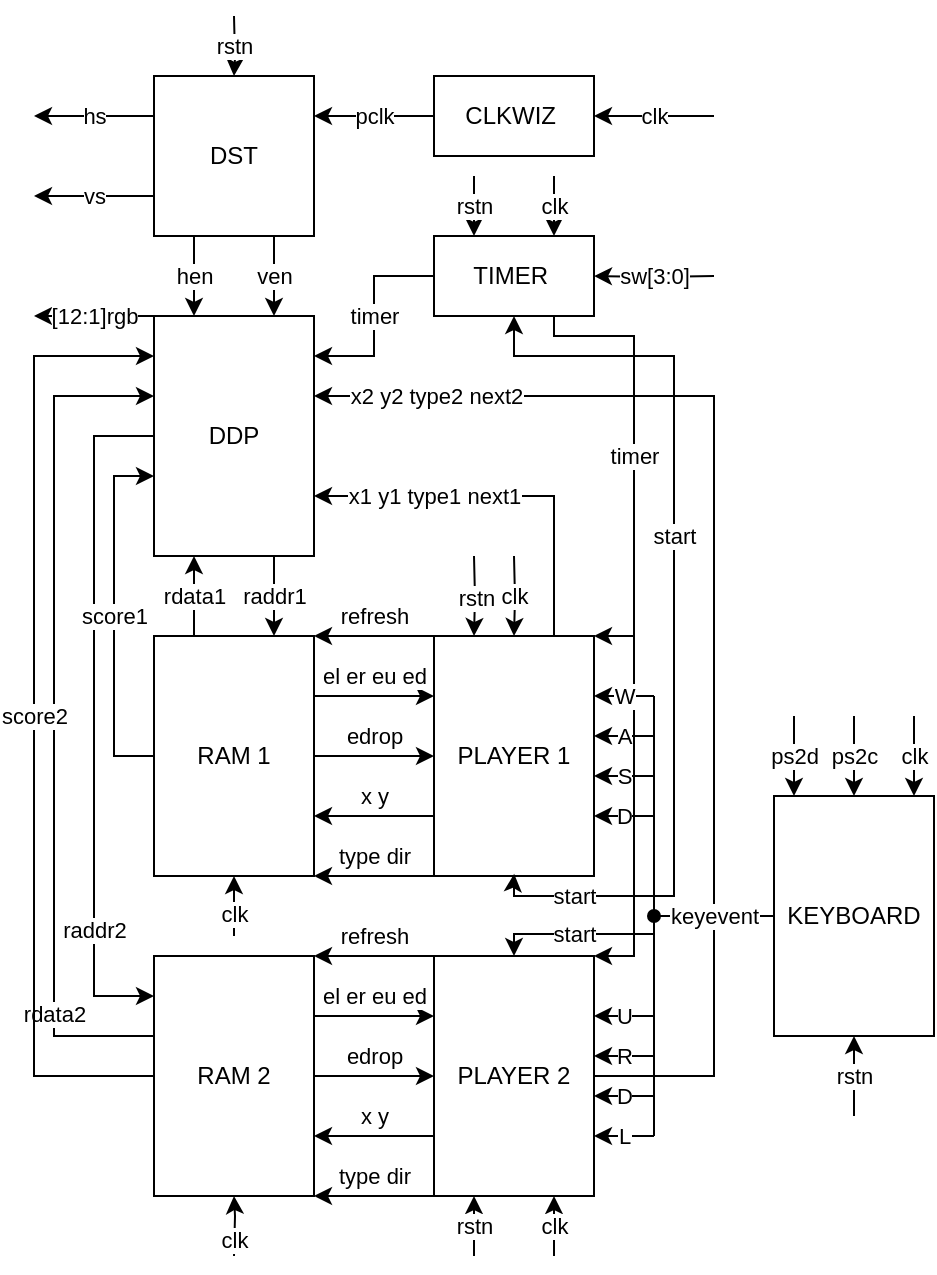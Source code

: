 <mxfile version="20.6.0" type="github">
  <diagram id="45gjmZU5WHnOV5znpadK" name="第 1 页">
    <mxGraphModel dx="926" dy="487" grid="1" gridSize="10" guides="1" tooltips="1" connect="1" arrows="1" fold="1" page="0" pageScale="1" pageWidth="827" pageHeight="1169" math="0" shadow="0">
      <root>
        <mxCell id="0" />
        <mxCell id="1" parent="0" />
        <mxCell id="rny_6DAlQ2isrD7WBN-F-13" style="edgeStyle=orthogonalEdgeStyle;rounded=0;orthogonalLoop=1;jettySize=auto;html=1;exitX=0.75;exitY=1;exitDx=0;exitDy=0;entryX=1;entryY=0;entryDx=0;entryDy=0;" edge="1" parent="1" source="rny_6DAlQ2isrD7WBN-F-3" target="PTadkcQ9bA5JcgTdEHjo-43">
          <mxGeometry relative="1" as="geometry">
            <Array as="points">
              <mxPoint x="460" y="210" />
              <mxPoint x="500" y="210" />
              <mxPoint x="500" y="520" />
            </Array>
          </mxGeometry>
        </mxCell>
        <mxCell id="PTadkcQ9bA5JcgTdEHjo-15" value="[12:1]rgb" style="edgeStyle=orthogonalEdgeStyle;rounded=0;orthogonalLoop=1;jettySize=auto;html=1;" parent="1" source="PTadkcQ9bA5JcgTdEHjo-2" edge="1">
          <mxGeometry relative="1" as="geometry">
            <mxPoint x="200" y="200" as="targetPoint" />
            <Array as="points">
              <mxPoint x="260" y="200" />
              <mxPoint x="260" y="200" />
            </Array>
          </mxGeometry>
        </mxCell>
        <mxCell id="PTadkcQ9bA5JcgTdEHjo-18" value="raddr2" style="edgeStyle=orthogonalEdgeStyle;rounded=0;orthogonalLoop=1;jettySize=auto;html=1;" parent="1" source="PTadkcQ9bA5JcgTdEHjo-2" target="PTadkcQ9bA5JcgTdEHjo-46" edge="1">
          <mxGeometry x="0.629" relative="1" as="geometry">
            <Array as="points">
              <mxPoint x="230" y="260" />
              <mxPoint x="230" y="540" />
            </Array>
            <mxPoint as="offset" />
          </mxGeometry>
        </mxCell>
        <mxCell id="PTadkcQ9bA5JcgTdEHjo-19" value="raddr1" style="edgeStyle=orthogonalEdgeStyle;rounded=0;orthogonalLoop=1;jettySize=auto;html=1;entryX=0.75;entryY=0;entryDx=0;entryDy=0;" parent="1" source="PTadkcQ9bA5JcgTdEHjo-2" target="PTadkcQ9bA5JcgTdEHjo-45" edge="1">
          <mxGeometry relative="1" as="geometry">
            <mxPoint x="500" y="250" as="sourcePoint" />
            <Array as="points">
              <mxPoint x="320" y="330" />
              <mxPoint x="320" y="330" />
            </Array>
            <mxPoint as="offset" />
          </mxGeometry>
        </mxCell>
        <mxCell id="PTadkcQ9bA5JcgTdEHjo-2" value="DDP" style="rounded=0;whiteSpace=wrap;html=1;" parent="1" vertex="1">
          <mxGeometry x="260" y="200" width="80" height="120" as="geometry" />
        </mxCell>
        <mxCell id="PTadkcQ9bA5JcgTdEHjo-16" value="rdata1" style="edgeStyle=orthogonalEdgeStyle;rounded=0;orthogonalLoop=1;jettySize=auto;html=1;" parent="1" source="PTadkcQ9bA5JcgTdEHjo-45" target="PTadkcQ9bA5JcgTdEHjo-2" edge="1">
          <mxGeometry relative="1" as="geometry">
            <Array as="points">
              <mxPoint x="280" y="340" />
              <mxPoint x="280" y="340" />
            </Array>
            <mxPoint as="offset" />
          </mxGeometry>
        </mxCell>
        <mxCell id="PTadkcQ9bA5JcgTdEHjo-17" value="rdata2" style="edgeStyle=orthogonalEdgeStyle;rounded=0;orthogonalLoop=1;jettySize=auto;html=1;" parent="1" source="PTadkcQ9bA5JcgTdEHjo-46" target="PTadkcQ9bA5JcgTdEHjo-2" edge="1">
          <mxGeometry x="-0.706" relative="1" as="geometry">
            <mxPoint x="420" y="320" as="targetPoint" />
            <Array as="points">
              <mxPoint x="210" y="560" />
              <mxPoint x="210" y="240" />
            </Array>
            <mxPoint as="offset" />
          </mxGeometry>
        </mxCell>
        <mxCell id="PTadkcQ9bA5JcgTdEHjo-29" value="A" style="edgeStyle=orthogonalEdgeStyle;rounded=0;orthogonalLoop=1;jettySize=auto;html=1;" parent="1" target="PTadkcQ9bA5JcgTdEHjo-4" edge="1">
          <mxGeometry relative="1" as="geometry">
            <mxPoint x="600" y="420" as="targetPoint" />
            <mxPoint x="510" y="410" as="sourcePoint" />
            <Array as="points">
              <mxPoint x="500" y="410" />
              <mxPoint x="500" y="410" />
            </Array>
          </mxGeometry>
        </mxCell>
        <mxCell id="PTadkcQ9bA5JcgTdEHjo-52" value="x y" style="edgeStyle=orthogonalEdgeStyle;rounded=0;orthogonalLoop=1;jettySize=auto;html=1;exitX=0;exitY=0.75;exitDx=0;exitDy=0;entryX=1;entryY=0.75;entryDx=0;entryDy=0;" parent="1" source="PTadkcQ9bA5JcgTdEHjo-4" target="PTadkcQ9bA5JcgTdEHjo-45" edge="1">
          <mxGeometry y="-10" relative="1" as="geometry">
            <mxPoint as="offset" />
          </mxGeometry>
        </mxCell>
        <mxCell id="PTadkcQ9bA5JcgTdEHjo-54" value="type dir" style="edgeStyle=orthogonalEdgeStyle;rounded=0;orthogonalLoop=1;jettySize=auto;html=1;exitX=0;exitY=1;exitDx=0;exitDy=0;entryX=1;entryY=1;entryDx=0;entryDy=0;" parent="1" source="PTadkcQ9bA5JcgTdEHjo-4" target="PTadkcQ9bA5JcgTdEHjo-45" edge="1">
          <mxGeometry y="-10" relative="1" as="geometry">
            <Array as="points">
              <mxPoint x="370" y="480" />
              <mxPoint x="370" y="480" />
            </Array>
            <mxPoint as="offset" />
          </mxGeometry>
        </mxCell>
        <mxCell id="PTadkcQ9bA5JcgTdEHjo-57" value="refresh" style="edgeStyle=orthogonalEdgeStyle;rounded=0;orthogonalLoop=1;jettySize=auto;html=1;exitX=0;exitY=0;exitDx=0;exitDy=0;entryX=1;entryY=0;entryDx=0;entryDy=0;" parent="1" source="PTadkcQ9bA5JcgTdEHjo-4" target="PTadkcQ9bA5JcgTdEHjo-45" edge="1">
          <mxGeometry y="-10" relative="1" as="geometry">
            <Array as="points">
              <mxPoint x="370" y="360" />
              <mxPoint x="370" y="360" />
            </Array>
            <mxPoint as="offset" />
          </mxGeometry>
        </mxCell>
        <mxCell id="PTadkcQ9bA5JcgTdEHjo-66" value="x1 y1 type1 next1" style="edgeStyle=orthogonalEdgeStyle;rounded=0;orthogonalLoop=1;jettySize=auto;html=1;entryX=1;entryY=0.75;entryDx=0;entryDy=0;" parent="1" source="PTadkcQ9bA5JcgTdEHjo-4" target="PTadkcQ9bA5JcgTdEHjo-2" edge="1">
          <mxGeometry x="0.368" relative="1" as="geometry">
            <Array as="points">
              <mxPoint x="460" y="290" />
            </Array>
            <mxPoint as="offset" />
          </mxGeometry>
        </mxCell>
        <mxCell id="PTadkcQ9bA5JcgTdEHjo-4" value="PLAYER 1" style="rounded=0;whiteSpace=wrap;html=1;" parent="1" vertex="1">
          <mxGeometry x="400" y="360" width="80" height="120" as="geometry" />
        </mxCell>
        <mxCell id="PTadkcQ9bA5JcgTdEHjo-24" value="clk" style="edgeStyle=orthogonalEdgeStyle;rounded=0;orthogonalLoop=1;jettySize=auto;html=1;" parent="1" target="PTadkcQ9bA5JcgTdEHjo-5" edge="1">
          <mxGeometry relative="1" as="geometry">
            <mxPoint x="700" y="400.143" as="targetPoint" />
            <mxPoint x="640" y="400" as="sourcePoint" />
            <Array as="points">
              <mxPoint x="640" y="430" />
              <mxPoint x="640" y="430" />
            </Array>
          </mxGeometry>
        </mxCell>
        <mxCell id="PTadkcQ9bA5JcgTdEHjo-27" value="ps2d" style="edgeStyle=orthogonalEdgeStyle;rounded=0;orthogonalLoop=1;jettySize=auto;html=1;" parent="1" target="PTadkcQ9bA5JcgTdEHjo-5" edge="1">
          <mxGeometry relative="1" as="geometry">
            <mxPoint x="650" y="440" as="targetPoint" />
            <mxPoint x="580" y="400" as="sourcePoint" />
            <Array as="points">
              <mxPoint x="580" y="420" />
              <mxPoint x="580" y="420" />
            </Array>
          </mxGeometry>
        </mxCell>
        <mxCell id="PTadkcQ9bA5JcgTdEHjo-5" value="KEYBOARD" style="rounded=0;whiteSpace=wrap;html=1;" parent="1" vertex="1">
          <mxGeometry x="570" y="440" width="80" height="120" as="geometry" />
        </mxCell>
        <mxCell id="PTadkcQ9bA5JcgTdEHjo-7" value="hen" style="edgeStyle=orthogonalEdgeStyle;rounded=0;orthogonalLoop=1;jettySize=auto;html=1;exitX=0.25;exitY=1;exitDx=0;exitDy=0;entryX=0.25;entryY=0;entryDx=0;entryDy=0;" parent="1" source="PTadkcQ9bA5JcgTdEHjo-6" target="PTadkcQ9bA5JcgTdEHjo-2" edge="1">
          <mxGeometry relative="1" as="geometry" />
        </mxCell>
        <mxCell id="PTadkcQ9bA5JcgTdEHjo-8" value="ven" style="edgeStyle=orthogonalEdgeStyle;rounded=0;orthogonalLoop=1;jettySize=auto;html=1;exitX=0.75;exitY=1;exitDx=0;exitDy=0;entryX=0.75;entryY=0;entryDx=0;entryDy=0;" parent="1" source="PTadkcQ9bA5JcgTdEHjo-6" target="PTadkcQ9bA5JcgTdEHjo-2" edge="1">
          <mxGeometry relative="1" as="geometry" />
        </mxCell>
        <mxCell id="PTadkcQ9bA5JcgTdEHjo-9" value="hs" style="edgeStyle=orthogonalEdgeStyle;rounded=0;orthogonalLoop=1;jettySize=auto;html=1;" parent="1" source="PTadkcQ9bA5JcgTdEHjo-6" edge="1">
          <mxGeometry relative="1" as="geometry">
            <mxPoint x="200" y="100" as="targetPoint" />
            <Array as="points">
              <mxPoint x="250" y="100" />
              <mxPoint x="250" y="100" />
            </Array>
          </mxGeometry>
        </mxCell>
        <mxCell id="PTadkcQ9bA5JcgTdEHjo-10" value="vs" style="edgeStyle=orthogonalEdgeStyle;rounded=0;orthogonalLoop=1;jettySize=auto;html=1;" parent="1" source="PTadkcQ9bA5JcgTdEHjo-6" edge="1">
          <mxGeometry relative="1" as="geometry">
            <mxPoint x="200" y="140" as="targetPoint" />
            <Array as="points">
              <mxPoint x="240" y="140" />
              <mxPoint x="240" y="140" />
            </Array>
          </mxGeometry>
        </mxCell>
        <mxCell id="PTadkcQ9bA5JcgTdEHjo-11" value="pclk" style="edgeStyle=orthogonalEdgeStyle;rounded=0;orthogonalLoop=1;jettySize=auto;html=1;" parent="1" source="PTadkcQ9bA5JcgTdEHjo-38" target="PTadkcQ9bA5JcgTdEHjo-6" edge="1">
          <mxGeometry relative="1" as="geometry">
            <mxPoint x="220" y="100.19" as="targetPoint" />
            <mxPoint x="220" y="100" as="sourcePoint" />
            <Array as="points">
              <mxPoint x="360" y="100" />
              <mxPoint x="360" y="100" />
            </Array>
          </mxGeometry>
        </mxCell>
        <mxCell id="PTadkcQ9bA5JcgTdEHjo-6" value="DST" style="rounded=0;whiteSpace=wrap;html=1;" parent="1" vertex="1">
          <mxGeometry x="260" y="80" width="80" height="80" as="geometry" />
        </mxCell>
        <mxCell id="PTadkcQ9bA5JcgTdEHjo-14" value="rstn" style="edgeStyle=orthogonalEdgeStyle;rounded=0;orthogonalLoop=1;jettySize=auto;html=1;" parent="1" target="PTadkcQ9bA5JcgTdEHjo-6" edge="1">
          <mxGeometry relative="1" as="geometry">
            <mxPoint x="380" y="180" as="targetPoint" />
            <mxPoint x="300" y="50" as="sourcePoint" />
          </mxGeometry>
        </mxCell>
        <mxCell id="PTadkcQ9bA5JcgTdEHjo-25" value="rstn" style="edgeStyle=orthogonalEdgeStyle;rounded=0;orthogonalLoop=1;jettySize=auto;html=1;" parent="1" target="PTadkcQ9bA5JcgTdEHjo-5" edge="1">
          <mxGeometry relative="1" as="geometry">
            <mxPoint x="610" y="600" as="sourcePoint" />
            <Array as="points">
              <mxPoint x="610" y="580" />
              <mxPoint x="610" y="580" />
            </Array>
          </mxGeometry>
        </mxCell>
        <mxCell id="PTadkcQ9bA5JcgTdEHjo-26" value="ps2c" style="edgeStyle=orthogonalEdgeStyle;rounded=0;orthogonalLoop=1;jettySize=auto;html=1;" parent="1" target="PTadkcQ9bA5JcgTdEHjo-5" edge="1">
          <mxGeometry relative="1" as="geometry">
            <mxPoint x="610" y="400" as="sourcePoint" />
            <Array as="points">
              <mxPoint x="610" y="410" />
            </Array>
          </mxGeometry>
        </mxCell>
        <mxCell id="PTadkcQ9bA5JcgTdEHjo-30" value="S" style="edgeStyle=orthogonalEdgeStyle;rounded=0;orthogonalLoop=1;jettySize=auto;html=1;" parent="1" target="PTadkcQ9bA5JcgTdEHjo-4" edge="1">
          <mxGeometry relative="1" as="geometry">
            <mxPoint x="480" y="390" as="targetPoint" />
            <mxPoint x="510" y="430" as="sourcePoint" />
            <Array as="points">
              <mxPoint x="500" y="430" />
              <mxPoint x="500" y="430" />
            </Array>
          </mxGeometry>
        </mxCell>
        <mxCell id="PTadkcQ9bA5JcgTdEHjo-31" value="D" style="edgeStyle=orthogonalEdgeStyle;rounded=0;orthogonalLoop=1;jettySize=auto;html=1;" parent="1" target="PTadkcQ9bA5JcgTdEHjo-4" edge="1">
          <mxGeometry relative="1" as="geometry">
            <mxPoint x="480" y="390" as="targetPoint" />
            <mxPoint x="510" y="450" as="sourcePoint" />
            <Array as="points">
              <mxPoint x="500" y="450" />
              <mxPoint x="500" y="450" />
            </Array>
          </mxGeometry>
        </mxCell>
        <mxCell id="PTadkcQ9bA5JcgTdEHjo-33" value="U" style="edgeStyle=orthogonalEdgeStyle;rounded=0;orthogonalLoop=1;jettySize=auto;html=1;" parent="1" edge="1">
          <mxGeometry relative="1" as="geometry">
            <mxPoint x="480" y="550.0" as="targetPoint" />
            <mxPoint x="510" y="550" as="sourcePoint" />
            <Array as="points">
              <mxPoint x="500" y="550" />
              <mxPoint x="500" y="550" />
            </Array>
          </mxGeometry>
        </mxCell>
        <mxCell id="PTadkcQ9bA5JcgTdEHjo-34" value="L" style="edgeStyle=orthogonalEdgeStyle;rounded=0;orthogonalLoop=1;jettySize=auto;html=1;" parent="1" edge="1">
          <mxGeometry relative="1" as="geometry">
            <mxPoint x="480" y="610" as="targetPoint" />
            <mxPoint x="510" y="610" as="sourcePoint" />
            <Array as="points">
              <mxPoint x="500" y="610" />
              <mxPoint x="500" y="610" />
            </Array>
          </mxGeometry>
        </mxCell>
        <mxCell id="PTadkcQ9bA5JcgTdEHjo-35" value="D" style="edgeStyle=orthogonalEdgeStyle;rounded=0;orthogonalLoop=1;jettySize=auto;html=1;" parent="1" edge="1">
          <mxGeometry relative="1" as="geometry">
            <mxPoint x="480" y="590" as="targetPoint" />
            <mxPoint x="510" y="590" as="sourcePoint" />
            <Array as="points">
              <mxPoint x="500" y="590" />
              <mxPoint x="500" y="590" />
            </Array>
          </mxGeometry>
        </mxCell>
        <mxCell id="PTadkcQ9bA5JcgTdEHjo-36" value="W" style="edgeStyle=orthogonalEdgeStyle;rounded=0;orthogonalLoop=1;jettySize=auto;html=1;" parent="1" target="PTadkcQ9bA5JcgTdEHjo-4" edge="1">
          <mxGeometry relative="1" as="geometry">
            <mxPoint x="480" y="390" as="targetPoint" />
            <mxPoint x="510" y="390" as="sourcePoint" />
            <Array as="points">
              <mxPoint x="490" y="390" />
              <mxPoint x="490" y="390" />
            </Array>
          </mxGeometry>
        </mxCell>
        <mxCell id="PTadkcQ9bA5JcgTdEHjo-37" value="R" style="edgeStyle=orthogonalEdgeStyle;rounded=0;orthogonalLoop=1;jettySize=auto;html=1;" parent="1" edge="1">
          <mxGeometry relative="1" as="geometry">
            <mxPoint x="480" y="570" as="targetPoint" />
            <mxPoint x="510" y="570" as="sourcePoint" />
            <Array as="points">
              <mxPoint x="500" y="570" />
              <mxPoint x="500" y="570" />
            </Array>
          </mxGeometry>
        </mxCell>
        <mxCell id="PTadkcQ9bA5JcgTdEHjo-38" value="CLKWIZ&amp;nbsp;" style="rounded=0;whiteSpace=wrap;html=1;" parent="1" vertex="1">
          <mxGeometry x="400" y="80" width="80" height="40" as="geometry" />
        </mxCell>
        <mxCell id="PTadkcQ9bA5JcgTdEHjo-42" value="clk" style="edgeStyle=orthogonalEdgeStyle;rounded=0;orthogonalLoop=1;jettySize=auto;html=1;" parent="1" target="PTadkcQ9bA5JcgTdEHjo-38" edge="1">
          <mxGeometry relative="1" as="geometry">
            <mxPoint x="540" y="100" as="sourcePoint" />
            <Array as="points">
              <mxPoint x="540" y="100" />
            </Array>
          </mxGeometry>
        </mxCell>
        <mxCell id="PTadkcQ9bA5JcgTdEHjo-53" value="x y" style="edgeStyle=orthogonalEdgeStyle;rounded=0;orthogonalLoop=1;jettySize=auto;html=1;exitX=0;exitY=0.75;exitDx=0;exitDy=0;entryX=1;entryY=0.75;entryDx=0;entryDy=0;" parent="1" source="PTadkcQ9bA5JcgTdEHjo-43" target="PTadkcQ9bA5JcgTdEHjo-46" edge="1">
          <mxGeometry y="-10" relative="1" as="geometry">
            <mxPoint as="offset" />
          </mxGeometry>
        </mxCell>
        <mxCell id="PTadkcQ9bA5JcgTdEHjo-58" value="refresh" style="edgeStyle=orthogonalEdgeStyle;rounded=0;orthogonalLoop=1;jettySize=auto;html=1;" parent="1" source="PTadkcQ9bA5JcgTdEHjo-43" target="PTadkcQ9bA5JcgTdEHjo-46" edge="1">
          <mxGeometry y="-10" relative="1" as="geometry">
            <Array as="points">
              <mxPoint x="370" y="520" />
              <mxPoint x="370" y="520" />
            </Array>
            <mxPoint as="offset" />
          </mxGeometry>
        </mxCell>
        <mxCell id="PTadkcQ9bA5JcgTdEHjo-67" value="x2 y2 type2 next2" style="edgeStyle=orthogonalEdgeStyle;rounded=0;orthogonalLoop=1;jettySize=auto;html=1;" parent="1" source="PTadkcQ9bA5JcgTdEHjo-43" target="PTadkcQ9bA5JcgTdEHjo-2" edge="1">
          <mxGeometry x="0.797" relative="1" as="geometry">
            <Array as="points">
              <mxPoint x="540" y="580" />
              <mxPoint x="540" y="240" />
            </Array>
            <mxPoint as="offset" />
          </mxGeometry>
        </mxCell>
        <mxCell id="PTadkcQ9bA5JcgTdEHjo-43" value="PLAYER 2" style="rounded=0;whiteSpace=wrap;html=1;" parent="1" vertex="1">
          <mxGeometry x="400" y="520" width="80" height="120" as="geometry" />
        </mxCell>
        <mxCell id="PTadkcQ9bA5JcgTdEHjo-44" value="" style="endArrow=none;html=1;rounded=0;" parent="1" edge="1">
          <mxGeometry width="50" height="50" relative="1" as="geometry">
            <mxPoint x="510" y="610" as="sourcePoint" />
            <mxPoint x="510" y="390" as="targetPoint" />
          </mxGeometry>
        </mxCell>
        <mxCell id="PTadkcQ9bA5JcgTdEHjo-47" value="el er eu ed" style="edgeStyle=orthogonalEdgeStyle;rounded=0;orthogonalLoop=1;jettySize=auto;html=1;exitX=1;exitY=0.25;exitDx=0;exitDy=0;entryX=0;entryY=0.25;entryDx=0;entryDy=0;" parent="1" source="PTadkcQ9bA5JcgTdEHjo-45" target="PTadkcQ9bA5JcgTdEHjo-4" edge="1">
          <mxGeometry y="10" relative="1" as="geometry">
            <mxPoint as="offset" />
          </mxGeometry>
        </mxCell>
        <mxCell id="PTadkcQ9bA5JcgTdEHjo-49" value="edrop" style="edgeStyle=orthogonalEdgeStyle;rounded=0;orthogonalLoop=1;jettySize=auto;html=1;exitX=1;exitY=0.5;exitDx=0;exitDy=0;entryX=0;entryY=0.5;entryDx=0;entryDy=0;" parent="1" source="PTadkcQ9bA5JcgTdEHjo-45" target="PTadkcQ9bA5JcgTdEHjo-4" edge="1">
          <mxGeometry y="10" relative="1" as="geometry">
            <mxPoint as="offset" />
          </mxGeometry>
        </mxCell>
        <mxCell id="PTadkcQ9bA5JcgTdEHjo-73" value="score1" style="edgeStyle=orthogonalEdgeStyle;shape=connector;rounded=0;orthogonalLoop=1;jettySize=auto;html=1;exitX=0;exitY=0.5;exitDx=0;exitDy=0;labelBackgroundColor=default;strokeColor=default;fontFamily=Helvetica;fontSize=11;fontColor=default;endArrow=classic;" parent="1" source="PTadkcQ9bA5JcgTdEHjo-45" target="PTadkcQ9bA5JcgTdEHjo-2" edge="1">
          <mxGeometry relative="1" as="geometry">
            <mxPoint x="200" y="420" as="targetPoint" />
            <Array as="points">
              <mxPoint x="240" y="420" />
              <mxPoint x="240" y="280" />
            </Array>
          </mxGeometry>
        </mxCell>
        <mxCell id="PTadkcQ9bA5JcgTdEHjo-45" value="RAM 1" style="rounded=0;whiteSpace=wrap;html=1;" parent="1" vertex="1">
          <mxGeometry x="260" y="360" width="80" height="120" as="geometry" />
        </mxCell>
        <mxCell id="PTadkcQ9bA5JcgTdEHjo-74" value="score2" style="edgeStyle=orthogonalEdgeStyle;shape=connector;rounded=0;orthogonalLoop=1;jettySize=auto;html=1;exitX=0;exitY=0.5;exitDx=0;exitDy=0;labelBackgroundColor=default;strokeColor=default;fontFamily=Helvetica;fontSize=11;fontColor=default;endArrow=classic;" parent="1" source="PTadkcQ9bA5JcgTdEHjo-46" target="PTadkcQ9bA5JcgTdEHjo-2" edge="1">
          <mxGeometry relative="1" as="geometry">
            <mxPoint x="200" y="580" as="targetPoint" />
            <Array as="points">
              <mxPoint x="200" y="580" />
              <mxPoint x="200" y="220" />
            </Array>
          </mxGeometry>
        </mxCell>
        <mxCell id="PTadkcQ9bA5JcgTdEHjo-46" value="RAM 2" style="rounded=0;whiteSpace=wrap;html=1;" parent="1" vertex="1">
          <mxGeometry x="260" y="520" width="80" height="120" as="geometry" />
        </mxCell>
        <mxCell id="PTadkcQ9bA5JcgTdEHjo-50" value="el er eu ed" style="edgeStyle=orthogonalEdgeStyle;rounded=0;orthogonalLoop=1;jettySize=auto;html=1;" parent="1" source="PTadkcQ9bA5JcgTdEHjo-46" target="PTadkcQ9bA5JcgTdEHjo-43" edge="1">
          <mxGeometry y="10" relative="1" as="geometry">
            <mxPoint x="340" y="390" as="sourcePoint" />
            <mxPoint x="400" y="390" as="targetPoint" />
            <Array as="points">
              <mxPoint x="370" y="550" />
              <mxPoint x="370" y="550" />
            </Array>
            <mxPoint as="offset" />
          </mxGeometry>
        </mxCell>
        <mxCell id="PTadkcQ9bA5JcgTdEHjo-51" value="edrop" style="edgeStyle=orthogonalEdgeStyle;rounded=0;orthogonalLoop=1;jettySize=auto;html=1;" parent="1" source="PTadkcQ9bA5JcgTdEHjo-46" target="PTadkcQ9bA5JcgTdEHjo-43" edge="1">
          <mxGeometry y="10" relative="1" as="geometry">
            <mxPoint x="340" y="579.71" as="sourcePoint" />
            <mxPoint x="400" y="579.71" as="targetPoint" />
            <mxPoint as="offset" />
          </mxGeometry>
        </mxCell>
        <mxCell id="PTadkcQ9bA5JcgTdEHjo-55" value="type dir" style="edgeStyle=orthogonalEdgeStyle;rounded=0;orthogonalLoop=1;jettySize=auto;html=1;exitX=0;exitY=1;exitDx=0;exitDy=0;" parent="1" source="PTadkcQ9bA5JcgTdEHjo-43" edge="1">
          <mxGeometry y="-10" relative="1" as="geometry">
            <mxPoint x="400" y="480" as="sourcePoint" />
            <mxPoint x="340" y="640" as="targetPoint" />
            <Array as="points">
              <mxPoint x="390" y="640" />
              <mxPoint x="390" y="640" />
            </Array>
            <mxPoint as="offset" />
          </mxGeometry>
        </mxCell>
        <mxCell id="PTadkcQ9bA5JcgTdEHjo-60" value="clk" style="edgeStyle=orthogonalEdgeStyle;rounded=0;orthogonalLoop=1;jettySize=auto;html=1;" parent="1" target="PTadkcQ9bA5JcgTdEHjo-4" edge="1">
          <mxGeometry relative="1" as="geometry">
            <mxPoint x="440" y="320" as="sourcePoint" />
          </mxGeometry>
        </mxCell>
        <mxCell id="PTadkcQ9bA5JcgTdEHjo-62" value="rstn" style="edgeStyle=orthogonalEdgeStyle;rounded=0;orthogonalLoop=1;jettySize=auto;html=1;entryX=0.75;entryY=0;entryDx=0;entryDy=0;" parent="1" edge="1">
          <mxGeometry relative="1" as="geometry">
            <mxPoint x="420" y="320" as="sourcePoint" />
            <mxPoint x="420" y="360" as="targetPoint" />
          </mxGeometry>
        </mxCell>
        <mxCell id="PTadkcQ9bA5JcgTdEHjo-63" value="clk" style="edgeStyle=orthogonalEdgeStyle;rounded=0;orthogonalLoop=1;jettySize=auto;html=1;entryX=0.75;entryY=1;entryDx=0;entryDy=0;" parent="1" target="PTadkcQ9bA5JcgTdEHjo-43" edge="1">
          <mxGeometry relative="1" as="geometry">
            <mxPoint x="460" y="670" as="sourcePoint" />
            <mxPoint x="459.76" y="690" as="targetPoint" />
          </mxGeometry>
        </mxCell>
        <mxCell id="PTadkcQ9bA5JcgTdEHjo-64" value="rstn" style="edgeStyle=orthogonalEdgeStyle;rounded=0;orthogonalLoop=1;jettySize=auto;html=1;entryX=0.25;entryY=1;entryDx=0;entryDy=0;" parent="1" target="PTadkcQ9bA5JcgTdEHjo-43" edge="1">
          <mxGeometry relative="1" as="geometry">
            <mxPoint x="420" y="670" as="sourcePoint" />
            <mxPoint x="419.76" y="690" as="targetPoint" />
          </mxGeometry>
        </mxCell>
        <mxCell id="PTadkcQ9bA5JcgTdEHjo-68" value="clk" style="edgeStyle=orthogonalEdgeStyle;rounded=0;orthogonalLoop=1;jettySize=auto;html=1;" parent="1" target="PTadkcQ9bA5JcgTdEHjo-45" edge="1">
          <mxGeometry x="-0.25" relative="1" as="geometry">
            <mxPoint x="300" y="510" as="sourcePoint" />
            <Array as="points">
              <mxPoint x="300" y="500" />
            </Array>
            <mxPoint as="offset" />
          </mxGeometry>
        </mxCell>
        <mxCell id="PTadkcQ9bA5JcgTdEHjo-69" value="clk" style="edgeStyle=orthogonalEdgeStyle;rounded=0;orthogonalLoop=1;jettySize=auto;html=1;" parent="1" target="PTadkcQ9bA5JcgTdEHjo-46" edge="1">
          <mxGeometry x="-0.429" relative="1" as="geometry">
            <mxPoint x="300" y="670" as="sourcePoint" />
            <mxPoint x="299.78" y="640" as="targetPoint" />
            <Array as="points" />
            <mxPoint as="offset" />
          </mxGeometry>
        </mxCell>
        <mxCell id="rny_6DAlQ2isrD7WBN-F-1" value="start" style="edgeStyle=orthogonalEdgeStyle;rounded=0;orthogonalLoop=1;jettySize=auto;html=1;entryX=0.501;entryY=0.991;entryDx=0;entryDy=0;entryPerimeter=0;" edge="1" parent="1" target="PTadkcQ9bA5JcgTdEHjo-4">
          <mxGeometry relative="1" as="geometry">
            <mxPoint x="440" y="481" as="targetPoint" />
            <mxPoint x="510" y="490" as="sourcePoint" />
            <Array as="points">
              <mxPoint x="440" y="490" />
              <mxPoint x="440" y="480" />
            </Array>
          </mxGeometry>
        </mxCell>
        <mxCell id="rny_6DAlQ2isrD7WBN-F-2" value="start" style="edgeStyle=orthogonalEdgeStyle;rounded=0;orthogonalLoop=1;jettySize=auto;html=1;" edge="1" parent="1">
          <mxGeometry relative="1" as="geometry">
            <mxPoint x="440" y="520" as="targetPoint" />
            <mxPoint x="510" y="509" as="sourcePoint" />
            <Array as="points">
              <mxPoint x="440" y="509" />
              <mxPoint x="440" y="520" />
            </Array>
          </mxGeometry>
        </mxCell>
        <mxCell id="rny_6DAlQ2isrD7WBN-F-5" value="timer" style="edgeStyle=orthogonalEdgeStyle;rounded=0;orthogonalLoop=1;jettySize=auto;html=1;exitX=0;exitY=0.5;exitDx=0;exitDy=0;" edge="1" parent="1" source="rny_6DAlQ2isrD7WBN-F-3" target="PTadkcQ9bA5JcgTdEHjo-2">
          <mxGeometry relative="1" as="geometry">
            <Array as="points">
              <mxPoint x="370" y="180" />
              <mxPoint x="370" y="220" />
            </Array>
          </mxGeometry>
        </mxCell>
        <mxCell id="rny_6DAlQ2isrD7WBN-F-12" value="timer" style="edgeStyle=orthogonalEdgeStyle;rounded=0;orthogonalLoop=1;jettySize=auto;html=1;exitX=0.75;exitY=1;exitDx=0;exitDy=0;entryX=1;entryY=0;entryDx=0;entryDy=0;" edge="1" parent="1" source="rny_6DAlQ2isrD7WBN-F-3" target="PTadkcQ9bA5JcgTdEHjo-4">
          <mxGeometry x="-0.0" relative="1" as="geometry">
            <Array as="points">
              <mxPoint x="460" y="210" />
              <mxPoint x="500" y="210" />
              <mxPoint x="500" y="360" />
            </Array>
            <mxPoint as="offset" />
          </mxGeometry>
        </mxCell>
        <mxCell id="rny_6DAlQ2isrD7WBN-F-3" value="TIMER&amp;nbsp;" style="rounded=0;whiteSpace=wrap;html=1;" vertex="1" parent="1">
          <mxGeometry x="400" y="160" width="80" height="40" as="geometry" />
        </mxCell>
        <mxCell id="rny_6DAlQ2isrD7WBN-F-4" value="sw[3:0]" style="edgeStyle=orthogonalEdgeStyle;rounded=0;orthogonalLoop=1;jettySize=auto;html=1;entryX=1;entryY=0.5;entryDx=0;entryDy=0;" edge="1" parent="1" target="rny_6DAlQ2isrD7WBN-F-3">
          <mxGeometry relative="1" as="geometry">
            <mxPoint x="540" y="180" as="sourcePoint" />
          </mxGeometry>
        </mxCell>
        <mxCell id="rny_6DAlQ2isrD7WBN-F-6" value="start" style="edgeStyle=orthogonalEdgeStyle;rounded=0;orthogonalLoop=1;jettySize=auto;html=1;" edge="1" parent="1" target="rny_6DAlQ2isrD7WBN-F-3">
          <mxGeometry relative="1" as="geometry">
            <mxPoint x="450.08" y="488.92" as="targetPoint" />
            <mxPoint x="510" y="490" as="sourcePoint" />
            <Array as="points">
              <mxPoint x="520" y="490" />
              <mxPoint x="520" y="220" />
              <mxPoint x="440" y="220" />
            </Array>
          </mxGeometry>
        </mxCell>
        <mxCell id="rny_6DAlQ2isrD7WBN-F-7" value="clk" style="edgeStyle=orthogonalEdgeStyle;rounded=0;orthogonalLoop=1;jettySize=auto;html=1;" edge="1" parent="1" target="rny_6DAlQ2isrD7WBN-F-3">
          <mxGeometry relative="1" as="geometry">
            <mxPoint x="460" y="130" as="sourcePoint" />
            <Array as="points">
              <mxPoint x="460" y="150" />
              <mxPoint x="460" y="150" />
            </Array>
          </mxGeometry>
        </mxCell>
        <mxCell id="rny_6DAlQ2isrD7WBN-F-10" value="rstn" style="edgeStyle=orthogonalEdgeStyle;rounded=0;orthogonalLoop=1;jettySize=auto;html=1;" edge="1" parent="1" target="rny_6DAlQ2isrD7WBN-F-3">
          <mxGeometry relative="1" as="geometry">
            <mxPoint x="420" y="130" as="sourcePoint" />
            <Array as="points">
              <mxPoint x="420" y="150" />
              <mxPoint x="420" y="150" />
            </Array>
          </mxGeometry>
        </mxCell>
        <mxCell id="PTadkcQ9bA5JcgTdEHjo-28" value="keyevent" style="edgeStyle=orthogonalEdgeStyle;rounded=0;orthogonalLoop=1;jettySize=auto;html=1;exitX=0;exitY=0.5;exitDx=0;exitDy=0;endArrow=oval;endFill=1;" parent="1" source="PTadkcQ9bA5JcgTdEHjo-5" edge="1">
          <mxGeometry relative="1" as="geometry">
            <mxPoint x="510" y="500" as="targetPoint" />
            <Array as="points">
              <mxPoint x="510" y="500" />
            </Array>
            <mxPoint as="offset" />
          </mxGeometry>
        </mxCell>
      </root>
    </mxGraphModel>
  </diagram>
</mxfile>
